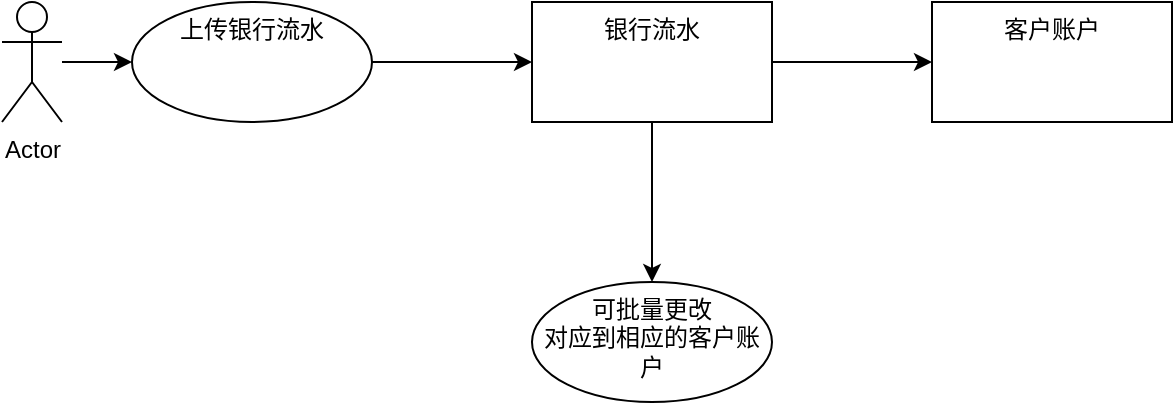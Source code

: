 <mxfile version="15.2.7" type="github">
  <diagram id="i9z5DV8Quiy5ul4YF9sL" name="Page-1">
    <mxGraphModel dx="1502" dy="603" grid="1" gridSize="10" guides="1" tooltips="1" connect="1" arrows="1" fold="1" page="1" pageScale="1" pageWidth="827" pageHeight="1169" math="0" shadow="0">
      <root>
        <mxCell id="0" />
        <mxCell id="1" parent="0" />
        <mxCell id="_qh5CtxLGN5EkOG5CYsD-3" value="" style="edgeStyle=orthogonalEdgeStyle;rounded=0;orthogonalLoop=1;jettySize=auto;html=1;" edge="1" parent="1" source="_qh5CtxLGN5EkOG5CYsD-1" target="_qh5CtxLGN5EkOG5CYsD-2">
          <mxGeometry relative="1" as="geometry" />
        </mxCell>
        <mxCell id="_qh5CtxLGN5EkOG5CYsD-1" value="Actor" style="shape=umlActor;verticalLabelPosition=bottom;verticalAlign=top;html=1;outlineConnect=0;" vertex="1" parent="1">
          <mxGeometry x="60" y="90" width="30" height="60" as="geometry" />
        </mxCell>
        <mxCell id="_qh5CtxLGN5EkOG5CYsD-5" value="" style="edgeStyle=orthogonalEdgeStyle;rounded=0;orthogonalLoop=1;jettySize=auto;html=1;" edge="1" parent="1" source="_qh5CtxLGN5EkOG5CYsD-2" target="_qh5CtxLGN5EkOG5CYsD-4">
          <mxGeometry relative="1" as="geometry" />
        </mxCell>
        <mxCell id="_qh5CtxLGN5EkOG5CYsD-2" value="上传银行流水" style="ellipse;whiteSpace=wrap;html=1;verticalAlign=top;" vertex="1" parent="1">
          <mxGeometry x="125" y="90" width="120" height="60" as="geometry" />
        </mxCell>
        <mxCell id="_qh5CtxLGN5EkOG5CYsD-7" value="" style="edgeStyle=orthogonalEdgeStyle;rounded=0;orthogonalLoop=1;jettySize=auto;html=1;" edge="1" parent="1" source="_qh5CtxLGN5EkOG5CYsD-4" target="_qh5CtxLGN5EkOG5CYsD-6">
          <mxGeometry relative="1" as="geometry" />
        </mxCell>
        <mxCell id="_qh5CtxLGN5EkOG5CYsD-9" value="" style="edgeStyle=orthogonalEdgeStyle;rounded=0;orthogonalLoop=1;jettySize=auto;html=1;" edge="1" parent="1" source="_qh5CtxLGN5EkOG5CYsD-4" target="_qh5CtxLGN5EkOG5CYsD-8">
          <mxGeometry relative="1" as="geometry" />
        </mxCell>
        <mxCell id="_qh5CtxLGN5EkOG5CYsD-4" value="银行流水" style="whiteSpace=wrap;html=1;verticalAlign=top;" vertex="1" parent="1">
          <mxGeometry x="325" y="90" width="120" height="60" as="geometry" />
        </mxCell>
        <mxCell id="_qh5CtxLGN5EkOG5CYsD-6" value="客户账户" style="whiteSpace=wrap;html=1;verticalAlign=top;" vertex="1" parent="1">
          <mxGeometry x="525" y="90" width="120" height="60" as="geometry" />
        </mxCell>
        <mxCell id="_qh5CtxLGN5EkOG5CYsD-8" value="可批量更改&lt;br&gt;对应到相应的客户账户" style="ellipse;whiteSpace=wrap;html=1;verticalAlign=top;" vertex="1" parent="1">
          <mxGeometry x="325" y="230" width="120" height="60" as="geometry" />
        </mxCell>
      </root>
    </mxGraphModel>
  </diagram>
</mxfile>
